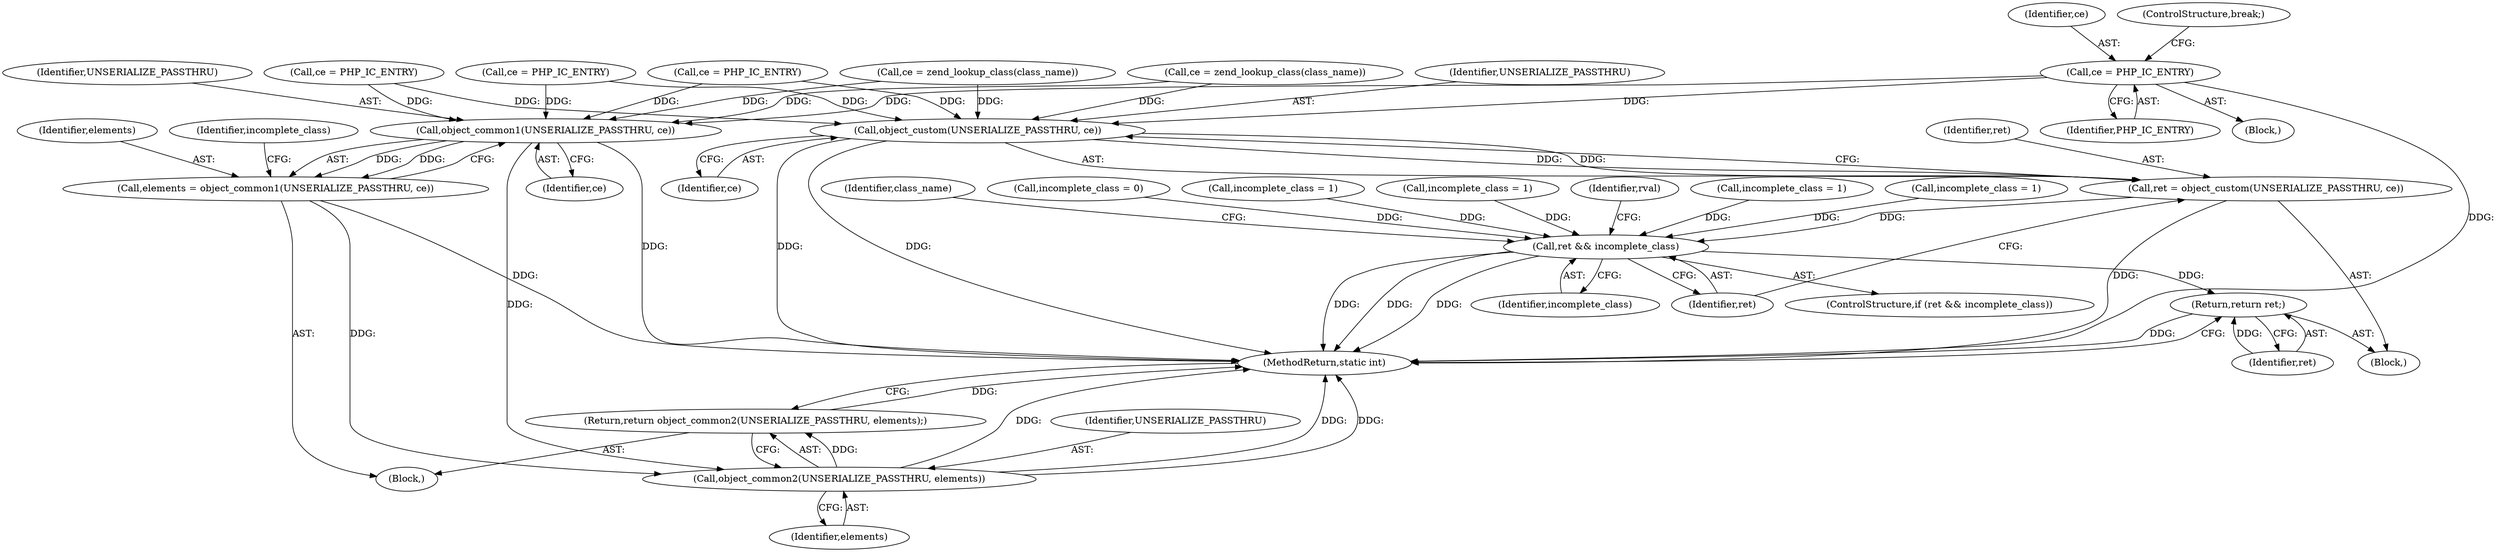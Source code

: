 digraph "0_php-src_20ce2fe8e3c211a42fee05a461a5881be9a8790e?w=1@pointer" {
"1000639" [label="(Call,ce = PHP_IC_ENTRY)"];
"1000775" [label="(Call,object_custom(UNSERIALIZE_PASSTHRU, ce))"];
"1000773" [label="(Call,ret = object_custom(UNSERIALIZE_PASSTHRU, ce))"];
"1000779" [label="(Call,ret && incomplete_class)"];
"1000790" [label="(Return,return ret;)"];
"1000794" [label="(Call,object_common1(UNSERIALIZE_PASSTHRU, ce))"];
"1000792" [label="(Call,elements = object_common1(UNSERIALIZE_PASSTHRU, ce))"];
"1000808" [label="(Call,object_common2(UNSERIALIZE_PASSTHRU, elements))"];
"1000807" [label="(Return,return object_common2(UNSERIALIZE_PASSTHRU, elements);)"];
"1000641" [label="(Identifier,PHP_IC_ENTRY)"];
"1000778" [label="(ControlStructure,if (ret && incomplete_class))"];
"1000640" [label="(Identifier,ce)"];
"1000635" [label="(Block,)"];
"1000781" [label="(Identifier,incomplete_class)"];
"1000449" [label="(Block,)"];
"1000810" [label="(Identifier,elements)"];
"1000779" [label="(Call,ret && incomplete_class)"];
"1000583" [label="(Call,incomplete_class = 1)"];
"1000737" [label="(Call,ce = zend_lookup_class(class_name))"];
"1000777" [label="(Identifier,ce)"];
"1000791" [label="(Identifier,ret)"];
"1000698" [label="(Call,incomplete_class = 1)"];
"1000752" [label="(Call,ce = PHP_IC_ENTRY)"];
"1000784" [label="(Identifier,rval)"];
"1000793" [label="(Identifier,elements)"];
"1002432" [label="(MethodReturn,static int)"];
"1000749" [label="(Call,incomplete_class = 1)"];
"1000636" [label="(Call,incomplete_class = 1)"];
"1000807" [label="(Return,return object_common2(UNSERIALIZE_PASSTHRU, elements);)"];
"1000774" [label="(Identifier,ret)"];
"1000798" [label="(Identifier,incomplete_class)"];
"1000794" [label="(Call,object_common1(UNSERIALIZE_PASSTHRU, ce))"];
"1000639" [label="(Call,ce = PHP_IC_ENTRY)"];
"1000642" [label="(ControlStructure,break;)"];
"1000780" [label="(Identifier,ret)"];
"1000809" [label="(Identifier,UNSERIALIZE_PASSTHRU)"];
"1000586" [label="(Call,ce = PHP_IC_ENTRY)"];
"1000593" [label="(Call,ce = zend_lookup_class(class_name))"];
"1000792" [label="(Call,elements = object_common1(UNSERIALIZE_PASSTHRU, ce))"];
"1000790" [label="(Return,return ret;)"];
"1000773" [label="(Call,ret = object_custom(UNSERIALIZE_PASSTHRU, ce))"];
"1000789" [label="(Identifier,class_name)"];
"1000796" [label="(Identifier,ce)"];
"1000771" [label="(Block,)"];
"1000701" [label="(Call,ce = PHP_IC_ENTRY)"];
"1000459" [label="(Call,incomplete_class = 0)"];
"1000808" [label="(Call,object_common2(UNSERIALIZE_PASSTHRU, elements))"];
"1000795" [label="(Identifier,UNSERIALIZE_PASSTHRU)"];
"1000775" [label="(Call,object_custom(UNSERIALIZE_PASSTHRU, ce))"];
"1000776" [label="(Identifier,UNSERIALIZE_PASSTHRU)"];
"1000639" -> "1000635"  [label="AST: "];
"1000639" -> "1000641"  [label="CFG: "];
"1000640" -> "1000639"  [label="AST: "];
"1000641" -> "1000639"  [label="AST: "];
"1000642" -> "1000639"  [label="CFG: "];
"1000639" -> "1002432"  [label="DDG: "];
"1000639" -> "1000775"  [label="DDG: "];
"1000639" -> "1000794"  [label="DDG: "];
"1000775" -> "1000773"  [label="AST: "];
"1000775" -> "1000777"  [label="CFG: "];
"1000776" -> "1000775"  [label="AST: "];
"1000777" -> "1000775"  [label="AST: "];
"1000773" -> "1000775"  [label="CFG: "];
"1000775" -> "1002432"  [label="DDG: "];
"1000775" -> "1002432"  [label="DDG: "];
"1000775" -> "1000773"  [label="DDG: "];
"1000775" -> "1000773"  [label="DDG: "];
"1000752" -> "1000775"  [label="DDG: "];
"1000586" -> "1000775"  [label="DDG: "];
"1000737" -> "1000775"  [label="DDG: "];
"1000701" -> "1000775"  [label="DDG: "];
"1000593" -> "1000775"  [label="DDG: "];
"1000773" -> "1000771"  [label="AST: "];
"1000774" -> "1000773"  [label="AST: "];
"1000780" -> "1000773"  [label="CFG: "];
"1000773" -> "1002432"  [label="DDG: "];
"1000773" -> "1000779"  [label="DDG: "];
"1000779" -> "1000778"  [label="AST: "];
"1000779" -> "1000780"  [label="CFG: "];
"1000779" -> "1000781"  [label="CFG: "];
"1000780" -> "1000779"  [label="AST: "];
"1000781" -> "1000779"  [label="AST: "];
"1000784" -> "1000779"  [label="CFG: "];
"1000789" -> "1000779"  [label="CFG: "];
"1000779" -> "1002432"  [label="DDG: "];
"1000779" -> "1002432"  [label="DDG: "];
"1000779" -> "1002432"  [label="DDG: "];
"1000459" -> "1000779"  [label="DDG: "];
"1000636" -> "1000779"  [label="DDG: "];
"1000698" -> "1000779"  [label="DDG: "];
"1000749" -> "1000779"  [label="DDG: "];
"1000583" -> "1000779"  [label="DDG: "];
"1000779" -> "1000790"  [label="DDG: "];
"1000790" -> "1000771"  [label="AST: "];
"1000790" -> "1000791"  [label="CFG: "];
"1000791" -> "1000790"  [label="AST: "];
"1002432" -> "1000790"  [label="CFG: "];
"1000790" -> "1002432"  [label="DDG: "];
"1000791" -> "1000790"  [label="DDG: "];
"1000794" -> "1000792"  [label="AST: "];
"1000794" -> "1000796"  [label="CFG: "];
"1000795" -> "1000794"  [label="AST: "];
"1000796" -> "1000794"  [label="AST: "];
"1000792" -> "1000794"  [label="CFG: "];
"1000794" -> "1002432"  [label="DDG: "];
"1000794" -> "1000792"  [label="DDG: "];
"1000794" -> "1000792"  [label="DDG: "];
"1000752" -> "1000794"  [label="DDG: "];
"1000586" -> "1000794"  [label="DDG: "];
"1000737" -> "1000794"  [label="DDG: "];
"1000701" -> "1000794"  [label="DDG: "];
"1000593" -> "1000794"  [label="DDG: "];
"1000794" -> "1000808"  [label="DDG: "];
"1000792" -> "1000449"  [label="AST: "];
"1000793" -> "1000792"  [label="AST: "];
"1000798" -> "1000792"  [label="CFG: "];
"1000792" -> "1002432"  [label="DDG: "];
"1000792" -> "1000808"  [label="DDG: "];
"1000808" -> "1000807"  [label="AST: "];
"1000808" -> "1000810"  [label="CFG: "];
"1000809" -> "1000808"  [label="AST: "];
"1000810" -> "1000808"  [label="AST: "];
"1000807" -> "1000808"  [label="CFG: "];
"1000808" -> "1002432"  [label="DDG: "];
"1000808" -> "1002432"  [label="DDG: "];
"1000808" -> "1002432"  [label="DDG: "];
"1000808" -> "1000807"  [label="DDG: "];
"1000807" -> "1000449"  [label="AST: "];
"1002432" -> "1000807"  [label="CFG: "];
"1000807" -> "1002432"  [label="DDG: "];
}
